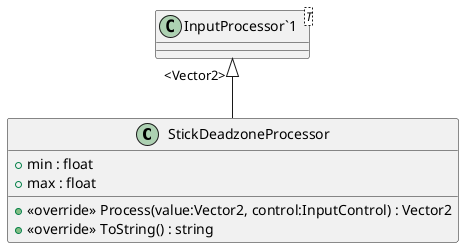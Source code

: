 @startuml
class StickDeadzoneProcessor {
    + min : float
    + max : float
    + <<override>> Process(value:Vector2, control:InputControl) : Vector2
    + <<override>> ToString() : string
}
class "InputProcessor`1"<T> {
}
"InputProcessor`1" "<Vector2>" <|-- StickDeadzoneProcessor
@enduml
